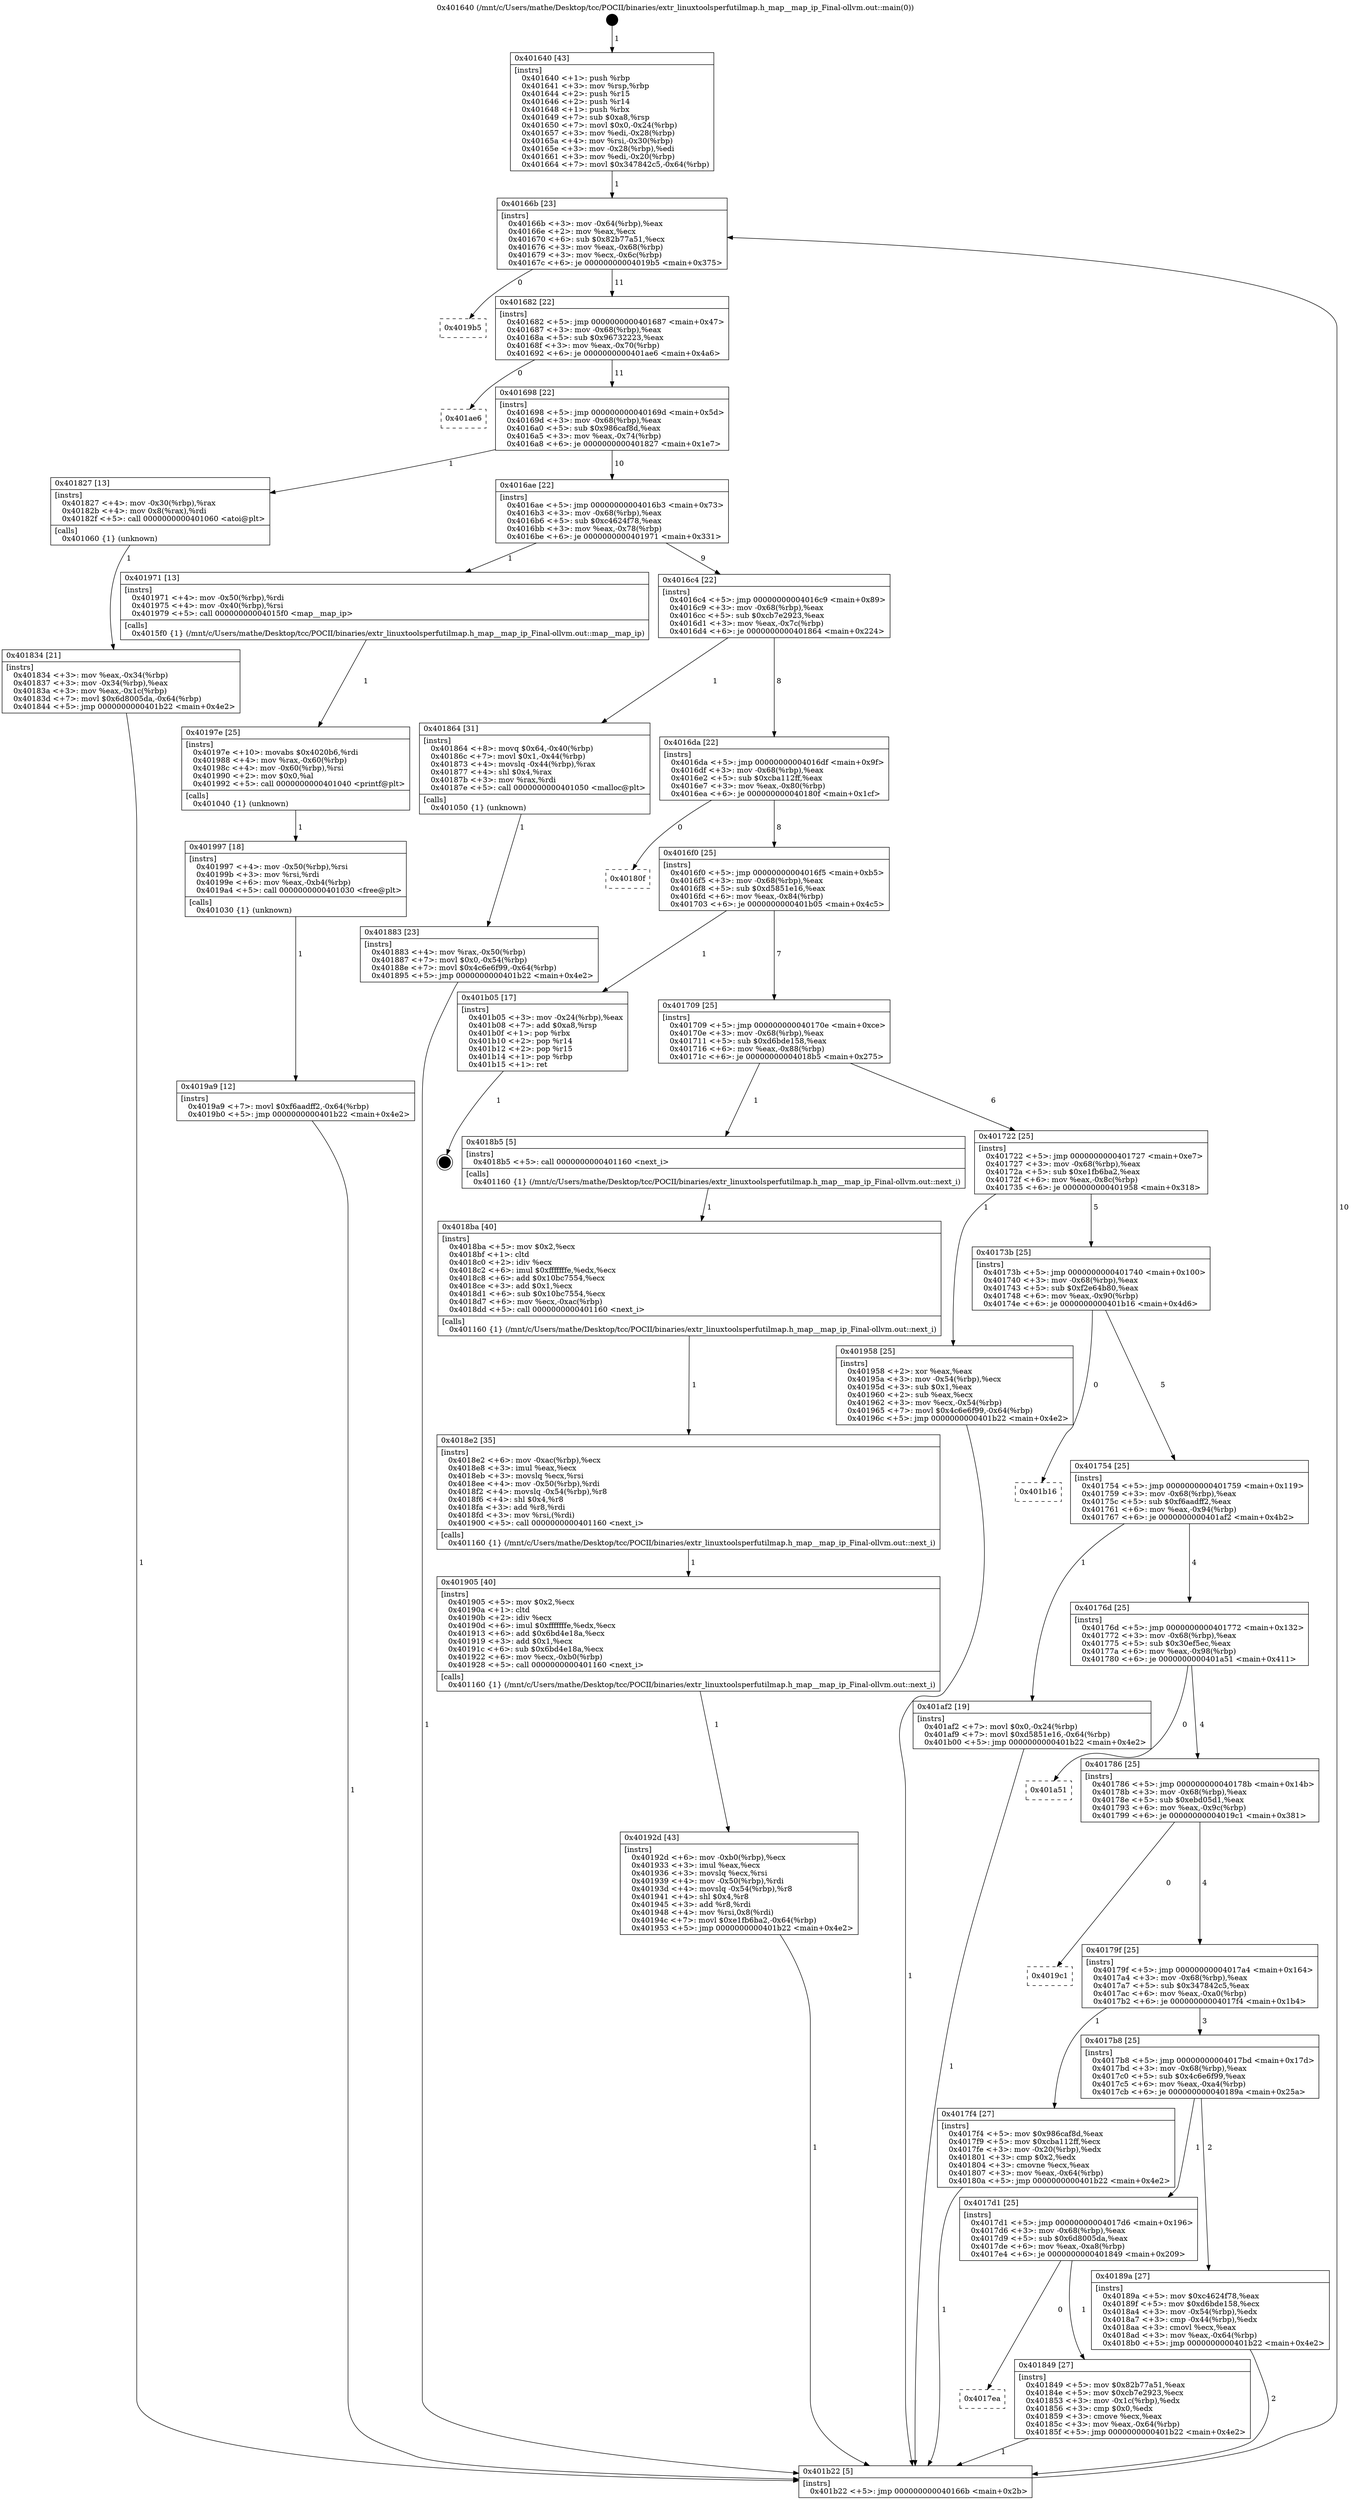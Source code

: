 digraph "0x401640" {
  label = "0x401640 (/mnt/c/Users/mathe/Desktop/tcc/POCII/binaries/extr_linuxtoolsperfutilmap.h_map__map_ip_Final-ollvm.out::main(0))"
  labelloc = "t"
  node[shape=record]

  Entry [label="",width=0.3,height=0.3,shape=circle,fillcolor=black,style=filled]
  "0x40166b" [label="{
     0x40166b [23]\l
     | [instrs]\l
     &nbsp;&nbsp;0x40166b \<+3\>: mov -0x64(%rbp),%eax\l
     &nbsp;&nbsp;0x40166e \<+2\>: mov %eax,%ecx\l
     &nbsp;&nbsp;0x401670 \<+6\>: sub $0x82b77a51,%ecx\l
     &nbsp;&nbsp;0x401676 \<+3\>: mov %eax,-0x68(%rbp)\l
     &nbsp;&nbsp;0x401679 \<+3\>: mov %ecx,-0x6c(%rbp)\l
     &nbsp;&nbsp;0x40167c \<+6\>: je 00000000004019b5 \<main+0x375\>\l
  }"]
  "0x4019b5" [label="{
     0x4019b5\l
  }", style=dashed]
  "0x401682" [label="{
     0x401682 [22]\l
     | [instrs]\l
     &nbsp;&nbsp;0x401682 \<+5\>: jmp 0000000000401687 \<main+0x47\>\l
     &nbsp;&nbsp;0x401687 \<+3\>: mov -0x68(%rbp),%eax\l
     &nbsp;&nbsp;0x40168a \<+5\>: sub $0x96732223,%eax\l
     &nbsp;&nbsp;0x40168f \<+3\>: mov %eax,-0x70(%rbp)\l
     &nbsp;&nbsp;0x401692 \<+6\>: je 0000000000401ae6 \<main+0x4a6\>\l
  }"]
  Exit [label="",width=0.3,height=0.3,shape=circle,fillcolor=black,style=filled,peripheries=2]
  "0x401ae6" [label="{
     0x401ae6\l
  }", style=dashed]
  "0x401698" [label="{
     0x401698 [22]\l
     | [instrs]\l
     &nbsp;&nbsp;0x401698 \<+5\>: jmp 000000000040169d \<main+0x5d\>\l
     &nbsp;&nbsp;0x40169d \<+3\>: mov -0x68(%rbp),%eax\l
     &nbsp;&nbsp;0x4016a0 \<+5\>: sub $0x986caf8d,%eax\l
     &nbsp;&nbsp;0x4016a5 \<+3\>: mov %eax,-0x74(%rbp)\l
     &nbsp;&nbsp;0x4016a8 \<+6\>: je 0000000000401827 \<main+0x1e7\>\l
  }"]
  "0x4019a9" [label="{
     0x4019a9 [12]\l
     | [instrs]\l
     &nbsp;&nbsp;0x4019a9 \<+7\>: movl $0xf6aadff2,-0x64(%rbp)\l
     &nbsp;&nbsp;0x4019b0 \<+5\>: jmp 0000000000401b22 \<main+0x4e2\>\l
  }"]
  "0x401827" [label="{
     0x401827 [13]\l
     | [instrs]\l
     &nbsp;&nbsp;0x401827 \<+4\>: mov -0x30(%rbp),%rax\l
     &nbsp;&nbsp;0x40182b \<+4\>: mov 0x8(%rax),%rdi\l
     &nbsp;&nbsp;0x40182f \<+5\>: call 0000000000401060 \<atoi@plt\>\l
     | [calls]\l
     &nbsp;&nbsp;0x401060 \{1\} (unknown)\l
  }"]
  "0x4016ae" [label="{
     0x4016ae [22]\l
     | [instrs]\l
     &nbsp;&nbsp;0x4016ae \<+5\>: jmp 00000000004016b3 \<main+0x73\>\l
     &nbsp;&nbsp;0x4016b3 \<+3\>: mov -0x68(%rbp),%eax\l
     &nbsp;&nbsp;0x4016b6 \<+5\>: sub $0xc4624f78,%eax\l
     &nbsp;&nbsp;0x4016bb \<+3\>: mov %eax,-0x78(%rbp)\l
     &nbsp;&nbsp;0x4016be \<+6\>: je 0000000000401971 \<main+0x331\>\l
  }"]
  "0x401997" [label="{
     0x401997 [18]\l
     | [instrs]\l
     &nbsp;&nbsp;0x401997 \<+4\>: mov -0x50(%rbp),%rsi\l
     &nbsp;&nbsp;0x40199b \<+3\>: mov %rsi,%rdi\l
     &nbsp;&nbsp;0x40199e \<+6\>: mov %eax,-0xb4(%rbp)\l
     &nbsp;&nbsp;0x4019a4 \<+5\>: call 0000000000401030 \<free@plt\>\l
     | [calls]\l
     &nbsp;&nbsp;0x401030 \{1\} (unknown)\l
  }"]
  "0x401971" [label="{
     0x401971 [13]\l
     | [instrs]\l
     &nbsp;&nbsp;0x401971 \<+4\>: mov -0x50(%rbp),%rdi\l
     &nbsp;&nbsp;0x401975 \<+4\>: mov -0x40(%rbp),%rsi\l
     &nbsp;&nbsp;0x401979 \<+5\>: call 00000000004015f0 \<map__map_ip\>\l
     | [calls]\l
     &nbsp;&nbsp;0x4015f0 \{1\} (/mnt/c/Users/mathe/Desktop/tcc/POCII/binaries/extr_linuxtoolsperfutilmap.h_map__map_ip_Final-ollvm.out::map__map_ip)\l
  }"]
  "0x4016c4" [label="{
     0x4016c4 [22]\l
     | [instrs]\l
     &nbsp;&nbsp;0x4016c4 \<+5\>: jmp 00000000004016c9 \<main+0x89\>\l
     &nbsp;&nbsp;0x4016c9 \<+3\>: mov -0x68(%rbp),%eax\l
     &nbsp;&nbsp;0x4016cc \<+5\>: sub $0xcb7e2923,%eax\l
     &nbsp;&nbsp;0x4016d1 \<+3\>: mov %eax,-0x7c(%rbp)\l
     &nbsp;&nbsp;0x4016d4 \<+6\>: je 0000000000401864 \<main+0x224\>\l
  }"]
  "0x40197e" [label="{
     0x40197e [25]\l
     | [instrs]\l
     &nbsp;&nbsp;0x40197e \<+10\>: movabs $0x4020b6,%rdi\l
     &nbsp;&nbsp;0x401988 \<+4\>: mov %rax,-0x60(%rbp)\l
     &nbsp;&nbsp;0x40198c \<+4\>: mov -0x60(%rbp),%rsi\l
     &nbsp;&nbsp;0x401990 \<+2\>: mov $0x0,%al\l
     &nbsp;&nbsp;0x401992 \<+5\>: call 0000000000401040 \<printf@plt\>\l
     | [calls]\l
     &nbsp;&nbsp;0x401040 \{1\} (unknown)\l
  }"]
  "0x401864" [label="{
     0x401864 [31]\l
     | [instrs]\l
     &nbsp;&nbsp;0x401864 \<+8\>: movq $0x64,-0x40(%rbp)\l
     &nbsp;&nbsp;0x40186c \<+7\>: movl $0x1,-0x44(%rbp)\l
     &nbsp;&nbsp;0x401873 \<+4\>: movslq -0x44(%rbp),%rax\l
     &nbsp;&nbsp;0x401877 \<+4\>: shl $0x4,%rax\l
     &nbsp;&nbsp;0x40187b \<+3\>: mov %rax,%rdi\l
     &nbsp;&nbsp;0x40187e \<+5\>: call 0000000000401050 \<malloc@plt\>\l
     | [calls]\l
     &nbsp;&nbsp;0x401050 \{1\} (unknown)\l
  }"]
  "0x4016da" [label="{
     0x4016da [22]\l
     | [instrs]\l
     &nbsp;&nbsp;0x4016da \<+5\>: jmp 00000000004016df \<main+0x9f\>\l
     &nbsp;&nbsp;0x4016df \<+3\>: mov -0x68(%rbp),%eax\l
     &nbsp;&nbsp;0x4016e2 \<+5\>: sub $0xcba112ff,%eax\l
     &nbsp;&nbsp;0x4016e7 \<+3\>: mov %eax,-0x80(%rbp)\l
     &nbsp;&nbsp;0x4016ea \<+6\>: je 000000000040180f \<main+0x1cf\>\l
  }"]
  "0x40192d" [label="{
     0x40192d [43]\l
     | [instrs]\l
     &nbsp;&nbsp;0x40192d \<+6\>: mov -0xb0(%rbp),%ecx\l
     &nbsp;&nbsp;0x401933 \<+3\>: imul %eax,%ecx\l
     &nbsp;&nbsp;0x401936 \<+3\>: movslq %ecx,%rsi\l
     &nbsp;&nbsp;0x401939 \<+4\>: mov -0x50(%rbp),%rdi\l
     &nbsp;&nbsp;0x40193d \<+4\>: movslq -0x54(%rbp),%r8\l
     &nbsp;&nbsp;0x401941 \<+4\>: shl $0x4,%r8\l
     &nbsp;&nbsp;0x401945 \<+3\>: add %r8,%rdi\l
     &nbsp;&nbsp;0x401948 \<+4\>: mov %rsi,0x8(%rdi)\l
     &nbsp;&nbsp;0x40194c \<+7\>: movl $0xe1fb6ba2,-0x64(%rbp)\l
     &nbsp;&nbsp;0x401953 \<+5\>: jmp 0000000000401b22 \<main+0x4e2\>\l
  }"]
  "0x40180f" [label="{
     0x40180f\l
  }", style=dashed]
  "0x4016f0" [label="{
     0x4016f0 [25]\l
     | [instrs]\l
     &nbsp;&nbsp;0x4016f0 \<+5\>: jmp 00000000004016f5 \<main+0xb5\>\l
     &nbsp;&nbsp;0x4016f5 \<+3\>: mov -0x68(%rbp),%eax\l
     &nbsp;&nbsp;0x4016f8 \<+5\>: sub $0xd5851e16,%eax\l
     &nbsp;&nbsp;0x4016fd \<+6\>: mov %eax,-0x84(%rbp)\l
     &nbsp;&nbsp;0x401703 \<+6\>: je 0000000000401b05 \<main+0x4c5\>\l
  }"]
  "0x401905" [label="{
     0x401905 [40]\l
     | [instrs]\l
     &nbsp;&nbsp;0x401905 \<+5\>: mov $0x2,%ecx\l
     &nbsp;&nbsp;0x40190a \<+1\>: cltd\l
     &nbsp;&nbsp;0x40190b \<+2\>: idiv %ecx\l
     &nbsp;&nbsp;0x40190d \<+6\>: imul $0xfffffffe,%edx,%ecx\l
     &nbsp;&nbsp;0x401913 \<+6\>: add $0x6bd4e18a,%ecx\l
     &nbsp;&nbsp;0x401919 \<+3\>: add $0x1,%ecx\l
     &nbsp;&nbsp;0x40191c \<+6\>: sub $0x6bd4e18a,%ecx\l
     &nbsp;&nbsp;0x401922 \<+6\>: mov %ecx,-0xb0(%rbp)\l
     &nbsp;&nbsp;0x401928 \<+5\>: call 0000000000401160 \<next_i\>\l
     | [calls]\l
     &nbsp;&nbsp;0x401160 \{1\} (/mnt/c/Users/mathe/Desktop/tcc/POCII/binaries/extr_linuxtoolsperfutilmap.h_map__map_ip_Final-ollvm.out::next_i)\l
  }"]
  "0x401b05" [label="{
     0x401b05 [17]\l
     | [instrs]\l
     &nbsp;&nbsp;0x401b05 \<+3\>: mov -0x24(%rbp),%eax\l
     &nbsp;&nbsp;0x401b08 \<+7\>: add $0xa8,%rsp\l
     &nbsp;&nbsp;0x401b0f \<+1\>: pop %rbx\l
     &nbsp;&nbsp;0x401b10 \<+2\>: pop %r14\l
     &nbsp;&nbsp;0x401b12 \<+2\>: pop %r15\l
     &nbsp;&nbsp;0x401b14 \<+1\>: pop %rbp\l
     &nbsp;&nbsp;0x401b15 \<+1\>: ret\l
  }"]
  "0x401709" [label="{
     0x401709 [25]\l
     | [instrs]\l
     &nbsp;&nbsp;0x401709 \<+5\>: jmp 000000000040170e \<main+0xce\>\l
     &nbsp;&nbsp;0x40170e \<+3\>: mov -0x68(%rbp),%eax\l
     &nbsp;&nbsp;0x401711 \<+5\>: sub $0xd6bde158,%eax\l
     &nbsp;&nbsp;0x401716 \<+6\>: mov %eax,-0x88(%rbp)\l
     &nbsp;&nbsp;0x40171c \<+6\>: je 00000000004018b5 \<main+0x275\>\l
  }"]
  "0x4018e2" [label="{
     0x4018e2 [35]\l
     | [instrs]\l
     &nbsp;&nbsp;0x4018e2 \<+6\>: mov -0xac(%rbp),%ecx\l
     &nbsp;&nbsp;0x4018e8 \<+3\>: imul %eax,%ecx\l
     &nbsp;&nbsp;0x4018eb \<+3\>: movslq %ecx,%rsi\l
     &nbsp;&nbsp;0x4018ee \<+4\>: mov -0x50(%rbp),%rdi\l
     &nbsp;&nbsp;0x4018f2 \<+4\>: movslq -0x54(%rbp),%r8\l
     &nbsp;&nbsp;0x4018f6 \<+4\>: shl $0x4,%r8\l
     &nbsp;&nbsp;0x4018fa \<+3\>: add %r8,%rdi\l
     &nbsp;&nbsp;0x4018fd \<+3\>: mov %rsi,(%rdi)\l
     &nbsp;&nbsp;0x401900 \<+5\>: call 0000000000401160 \<next_i\>\l
     | [calls]\l
     &nbsp;&nbsp;0x401160 \{1\} (/mnt/c/Users/mathe/Desktop/tcc/POCII/binaries/extr_linuxtoolsperfutilmap.h_map__map_ip_Final-ollvm.out::next_i)\l
  }"]
  "0x4018b5" [label="{
     0x4018b5 [5]\l
     | [instrs]\l
     &nbsp;&nbsp;0x4018b5 \<+5\>: call 0000000000401160 \<next_i\>\l
     | [calls]\l
     &nbsp;&nbsp;0x401160 \{1\} (/mnt/c/Users/mathe/Desktop/tcc/POCII/binaries/extr_linuxtoolsperfutilmap.h_map__map_ip_Final-ollvm.out::next_i)\l
  }"]
  "0x401722" [label="{
     0x401722 [25]\l
     | [instrs]\l
     &nbsp;&nbsp;0x401722 \<+5\>: jmp 0000000000401727 \<main+0xe7\>\l
     &nbsp;&nbsp;0x401727 \<+3\>: mov -0x68(%rbp),%eax\l
     &nbsp;&nbsp;0x40172a \<+5\>: sub $0xe1fb6ba2,%eax\l
     &nbsp;&nbsp;0x40172f \<+6\>: mov %eax,-0x8c(%rbp)\l
     &nbsp;&nbsp;0x401735 \<+6\>: je 0000000000401958 \<main+0x318\>\l
  }"]
  "0x4018ba" [label="{
     0x4018ba [40]\l
     | [instrs]\l
     &nbsp;&nbsp;0x4018ba \<+5\>: mov $0x2,%ecx\l
     &nbsp;&nbsp;0x4018bf \<+1\>: cltd\l
     &nbsp;&nbsp;0x4018c0 \<+2\>: idiv %ecx\l
     &nbsp;&nbsp;0x4018c2 \<+6\>: imul $0xfffffffe,%edx,%ecx\l
     &nbsp;&nbsp;0x4018c8 \<+6\>: add $0x10bc7554,%ecx\l
     &nbsp;&nbsp;0x4018ce \<+3\>: add $0x1,%ecx\l
     &nbsp;&nbsp;0x4018d1 \<+6\>: sub $0x10bc7554,%ecx\l
     &nbsp;&nbsp;0x4018d7 \<+6\>: mov %ecx,-0xac(%rbp)\l
     &nbsp;&nbsp;0x4018dd \<+5\>: call 0000000000401160 \<next_i\>\l
     | [calls]\l
     &nbsp;&nbsp;0x401160 \{1\} (/mnt/c/Users/mathe/Desktop/tcc/POCII/binaries/extr_linuxtoolsperfutilmap.h_map__map_ip_Final-ollvm.out::next_i)\l
  }"]
  "0x401958" [label="{
     0x401958 [25]\l
     | [instrs]\l
     &nbsp;&nbsp;0x401958 \<+2\>: xor %eax,%eax\l
     &nbsp;&nbsp;0x40195a \<+3\>: mov -0x54(%rbp),%ecx\l
     &nbsp;&nbsp;0x40195d \<+3\>: sub $0x1,%eax\l
     &nbsp;&nbsp;0x401960 \<+2\>: sub %eax,%ecx\l
     &nbsp;&nbsp;0x401962 \<+3\>: mov %ecx,-0x54(%rbp)\l
     &nbsp;&nbsp;0x401965 \<+7\>: movl $0x4c6e6f99,-0x64(%rbp)\l
     &nbsp;&nbsp;0x40196c \<+5\>: jmp 0000000000401b22 \<main+0x4e2\>\l
  }"]
  "0x40173b" [label="{
     0x40173b [25]\l
     | [instrs]\l
     &nbsp;&nbsp;0x40173b \<+5\>: jmp 0000000000401740 \<main+0x100\>\l
     &nbsp;&nbsp;0x401740 \<+3\>: mov -0x68(%rbp),%eax\l
     &nbsp;&nbsp;0x401743 \<+5\>: sub $0xf2e64b80,%eax\l
     &nbsp;&nbsp;0x401748 \<+6\>: mov %eax,-0x90(%rbp)\l
     &nbsp;&nbsp;0x40174e \<+6\>: je 0000000000401b16 \<main+0x4d6\>\l
  }"]
  "0x401883" [label="{
     0x401883 [23]\l
     | [instrs]\l
     &nbsp;&nbsp;0x401883 \<+4\>: mov %rax,-0x50(%rbp)\l
     &nbsp;&nbsp;0x401887 \<+7\>: movl $0x0,-0x54(%rbp)\l
     &nbsp;&nbsp;0x40188e \<+7\>: movl $0x4c6e6f99,-0x64(%rbp)\l
     &nbsp;&nbsp;0x401895 \<+5\>: jmp 0000000000401b22 \<main+0x4e2\>\l
  }"]
  "0x401b16" [label="{
     0x401b16\l
  }", style=dashed]
  "0x401754" [label="{
     0x401754 [25]\l
     | [instrs]\l
     &nbsp;&nbsp;0x401754 \<+5\>: jmp 0000000000401759 \<main+0x119\>\l
     &nbsp;&nbsp;0x401759 \<+3\>: mov -0x68(%rbp),%eax\l
     &nbsp;&nbsp;0x40175c \<+5\>: sub $0xf6aadff2,%eax\l
     &nbsp;&nbsp;0x401761 \<+6\>: mov %eax,-0x94(%rbp)\l
     &nbsp;&nbsp;0x401767 \<+6\>: je 0000000000401af2 \<main+0x4b2\>\l
  }"]
  "0x4017ea" [label="{
     0x4017ea\l
  }", style=dashed]
  "0x401af2" [label="{
     0x401af2 [19]\l
     | [instrs]\l
     &nbsp;&nbsp;0x401af2 \<+7\>: movl $0x0,-0x24(%rbp)\l
     &nbsp;&nbsp;0x401af9 \<+7\>: movl $0xd5851e16,-0x64(%rbp)\l
     &nbsp;&nbsp;0x401b00 \<+5\>: jmp 0000000000401b22 \<main+0x4e2\>\l
  }"]
  "0x40176d" [label="{
     0x40176d [25]\l
     | [instrs]\l
     &nbsp;&nbsp;0x40176d \<+5\>: jmp 0000000000401772 \<main+0x132\>\l
     &nbsp;&nbsp;0x401772 \<+3\>: mov -0x68(%rbp),%eax\l
     &nbsp;&nbsp;0x401775 \<+5\>: sub $0x30ef5ec,%eax\l
     &nbsp;&nbsp;0x40177a \<+6\>: mov %eax,-0x98(%rbp)\l
     &nbsp;&nbsp;0x401780 \<+6\>: je 0000000000401a51 \<main+0x411\>\l
  }"]
  "0x401849" [label="{
     0x401849 [27]\l
     | [instrs]\l
     &nbsp;&nbsp;0x401849 \<+5\>: mov $0x82b77a51,%eax\l
     &nbsp;&nbsp;0x40184e \<+5\>: mov $0xcb7e2923,%ecx\l
     &nbsp;&nbsp;0x401853 \<+3\>: mov -0x1c(%rbp),%edx\l
     &nbsp;&nbsp;0x401856 \<+3\>: cmp $0x0,%edx\l
     &nbsp;&nbsp;0x401859 \<+3\>: cmove %ecx,%eax\l
     &nbsp;&nbsp;0x40185c \<+3\>: mov %eax,-0x64(%rbp)\l
     &nbsp;&nbsp;0x40185f \<+5\>: jmp 0000000000401b22 \<main+0x4e2\>\l
  }"]
  "0x401a51" [label="{
     0x401a51\l
  }", style=dashed]
  "0x401786" [label="{
     0x401786 [25]\l
     | [instrs]\l
     &nbsp;&nbsp;0x401786 \<+5\>: jmp 000000000040178b \<main+0x14b\>\l
     &nbsp;&nbsp;0x40178b \<+3\>: mov -0x68(%rbp),%eax\l
     &nbsp;&nbsp;0x40178e \<+5\>: sub $0xebd05d1,%eax\l
     &nbsp;&nbsp;0x401793 \<+6\>: mov %eax,-0x9c(%rbp)\l
     &nbsp;&nbsp;0x401799 \<+6\>: je 00000000004019c1 \<main+0x381\>\l
  }"]
  "0x4017d1" [label="{
     0x4017d1 [25]\l
     | [instrs]\l
     &nbsp;&nbsp;0x4017d1 \<+5\>: jmp 00000000004017d6 \<main+0x196\>\l
     &nbsp;&nbsp;0x4017d6 \<+3\>: mov -0x68(%rbp),%eax\l
     &nbsp;&nbsp;0x4017d9 \<+5\>: sub $0x6d8005da,%eax\l
     &nbsp;&nbsp;0x4017de \<+6\>: mov %eax,-0xa8(%rbp)\l
     &nbsp;&nbsp;0x4017e4 \<+6\>: je 0000000000401849 \<main+0x209\>\l
  }"]
  "0x4019c1" [label="{
     0x4019c1\l
  }", style=dashed]
  "0x40179f" [label="{
     0x40179f [25]\l
     | [instrs]\l
     &nbsp;&nbsp;0x40179f \<+5\>: jmp 00000000004017a4 \<main+0x164\>\l
     &nbsp;&nbsp;0x4017a4 \<+3\>: mov -0x68(%rbp),%eax\l
     &nbsp;&nbsp;0x4017a7 \<+5\>: sub $0x347842c5,%eax\l
     &nbsp;&nbsp;0x4017ac \<+6\>: mov %eax,-0xa0(%rbp)\l
     &nbsp;&nbsp;0x4017b2 \<+6\>: je 00000000004017f4 \<main+0x1b4\>\l
  }"]
  "0x40189a" [label="{
     0x40189a [27]\l
     | [instrs]\l
     &nbsp;&nbsp;0x40189a \<+5\>: mov $0xc4624f78,%eax\l
     &nbsp;&nbsp;0x40189f \<+5\>: mov $0xd6bde158,%ecx\l
     &nbsp;&nbsp;0x4018a4 \<+3\>: mov -0x54(%rbp),%edx\l
     &nbsp;&nbsp;0x4018a7 \<+3\>: cmp -0x44(%rbp),%edx\l
     &nbsp;&nbsp;0x4018aa \<+3\>: cmovl %ecx,%eax\l
     &nbsp;&nbsp;0x4018ad \<+3\>: mov %eax,-0x64(%rbp)\l
     &nbsp;&nbsp;0x4018b0 \<+5\>: jmp 0000000000401b22 \<main+0x4e2\>\l
  }"]
  "0x4017f4" [label="{
     0x4017f4 [27]\l
     | [instrs]\l
     &nbsp;&nbsp;0x4017f4 \<+5\>: mov $0x986caf8d,%eax\l
     &nbsp;&nbsp;0x4017f9 \<+5\>: mov $0xcba112ff,%ecx\l
     &nbsp;&nbsp;0x4017fe \<+3\>: mov -0x20(%rbp),%edx\l
     &nbsp;&nbsp;0x401801 \<+3\>: cmp $0x2,%edx\l
     &nbsp;&nbsp;0x401804 \<+3\>: cmovne %ecx,%eax\l
     &nbsp;&nbsp;0x401807 \<+3\>: mov %eax,-0x64(%rbp)\l
     &nbsp;&nbsp;0x40180a \<+5\>: jmp 0000000000401b22 \<main+0x4e2\>\l
  }"]
  "0x4017b8" [label="{
     0x4017b8 [25]\l
     | [instrs]\l
     &nbsp;&nbsp;0x4017b8 \<+5\>: jmp 00000000004017bd \<main+0x17d\>\l
     &nbsp;&nbsp;0x4017bd \<+3\>: mov -0x68(%rbp),%eax\l
     &nbsp;&nbsp;0x4017c0 \<+5\>: sub $0x4c6e6f99,%eax\l
     &nbsp;&nbsp;0x4017c5 \<+6\>: mov %eax,-0xa4(%rbp)\l
     &nbsp;&nbsp;0x4017cb \<+6\>: je 000000000040189a \<main+0x25a\>\l
  }"]
  "0x401b22" [label="{
     0x401b22 [5]\l
     | [instrs]\l
     &nbsp;&nbsp;0x401b22 \<+5\>: jmp 000000000040166b \<main+0x2b\>\l
  }"]
  "0x401640" [label="{
     0x401640 [43]\l
     | [instrs]\l
     &nbsp;&nbsp;0x401640 \<+1\>: push %rbp\l
     &nbsp;&nbsp;0x401641 \<+3\>: mov %rsp,%rbp\l
     &nbsp;&nbsp;0x401644 \<+2\>: push %r15\l
     &nbsp;&nbsp;0x401646 \<+2\>: push %r14\l
     &nbsp;&nbsp;0x401648 \<+1\>: push %rbx\l
     &nbsp;&nbsp;0x401649 \<+7\>: sub $0xa8,%rsp\l
     &nbsp;&nbsp;0x401650 \<+7\>: movl $0x0,-0x24(%rbp)\l
     &nbsp;&nbsp;0x401657 \<+3\>: mov %edi,-0x28(%rbp)\l
     &nbsp;&nbsp;0x40165a \<+4\>: mov %rsi,-0x30(%rbp)\l
     &nbsp;&nbsp;0x40165e \<+3\>: mov -0x28(%rbp),%edi\l
     &nbsp;&nbsp;0x401661 \<+3\>: mov %edi,-0x20(%rbp)\l
     &nbsp;&nbsp;0x401664 \<+7\>: movl $0x347842c5,-0x64(%rbp)\l
  }"]
  "0x401834" [label="{
     0x401834 [21]\l
     | [instrs]\l
     &nbsp;&nbsp;0x401834 \<+3\>: mov %eax,-0x34(%rbp)\l
     &nbsp;&nbsp;0x401837 \<+3\>: mov -0x34(%rbp),%eax\l
     &nbsp;&nbsp;0x40183a \<+3\>: mov %eax,-0x1c(%rbp)\l
     &nbsp;&nbsp;0x40183d \<+7\>: movl $0x6d8005da,-0x64(%rbp)\l
     &nbsp;&nbsp;0x401844 \<+5\>: jmp 0000000000401b22 \<main+0x4e2\>\l
  }"]
  Entry -> "0x401640" [label=" 1"]
  "0x40166b" -> "0x4019b5" [label=" 0"]
  "0x40166b" -> "0x401682" [label=" 11"]
  "0x401b05" -> Exit [label=" 1"]
  "0x401682" -> "0x401ae6" [label=" 0"]
  "0x401682" -> "0x401698" [label=" 11"]
  "0x401af2" -> "0x401b22" [label=" 1"]
  "0x401698" -> "0x401827" [label=" 1"]
  "0x401698" -> "0x4016ae" [label=" 10"]
  "0x4019a9" -> "0x401b22" [label=" 1"]
  "0x4016ae" -> "0x401971" [label=" 1"]
  "0x4016ae" -> "0x4016c4" [label=" 9"]
  "0x401997" -> "0x4019a9" [label=" 1"]
  "0x4016c4" -> "0x401864" [label=" 1"]
  "0x4016c4" -> "0x4016da" [label=" 8"]
  "0x40197e" -> "0x401997" [label=" 1"]
  "0x4016da" -> "0x40180f" [label=" 0"]
  "0x4016da" -> "0x4016f0" [label=" 8"]
  "0x401971" -> "0x40197e" [label=" 1"]
  "0x4016f0" -> "0x401b05" [label=" 1"]
  "0x4016f0" -> "0x401709" [label=" 7"]
  "0x401958" -> "0x401b22" [label=" 1"]
  "0x401709" -> "0x4018b5" [label=" 1"]
  "0x401709" -> "0x401722" [label=" 6"]
  "0x40192d" -> "0x401b22" [label=" 1"]
  "0x401722" -> "0x401958" [label=" 1"]
  "0x401722" -> "0x40173b" [label=" 5"]
  "0x401905" -> "0x40192d" [label=" 1"]
  "0x40173b" -> "0x401b16" [label=" 0"]
  "0x40173b" -> "0x401754" [label=" 5"]
  "0x4018e2" -> "0x401905" [label=" 1"]
  "0x401754" -> "0x401af2" [label=" 1"]
  "0x401754" -> "0x40176d" [label=" 4"]
  "0x4018ba" -> "0x4018e2" [label=" 1"]
  "0x40176d" -> "0x401a51" [label=" 0"]
  "0x40176d" -> "0x401786" [label=" 4"]
  "0x4018b5" -> "0x4018ba" [label=" 1"]
  "0x401786" -> "0x4019c1" [label=" 0"]
  "0x401786" -> "0x40179f" [label=" 4"]
  "0x401883" -> "0x401b22" [label=" 1"]
  "0x40179f" -> "0x4017f4" [label=" 1"]
  "0x40179f" -> "0x4017b8" [label=" 3"]
  "0x4017f4" -> "0x401b22" [label=" 1"]
  "0x401640" -> "0x40166b" [label=" 1"]
  "0x401b22" -> "0x40166b" [label=" 10"]
  "0x401827" -> "0x401834" [label=" 1"]
  "0x401834" -> "0x401b22" [label=" 1"]
  "0x401864" -> "0x401883" [label=" 1"]
  "0x4017b8" -> "0x40189a" [label=" 2"]
  "0x4017b8" -> "0x4017d1" [label=" 1"]
  "0x40189a" -> "0x401b22" [label=" 2"]
  "0x4017d1" -> "0x401849" [label=" 1"]
  "0x4017d1" -> "0x4017ea" [label=" 0"]
  "0x401849" -> "0x401b22" [label=" 1"]
}
